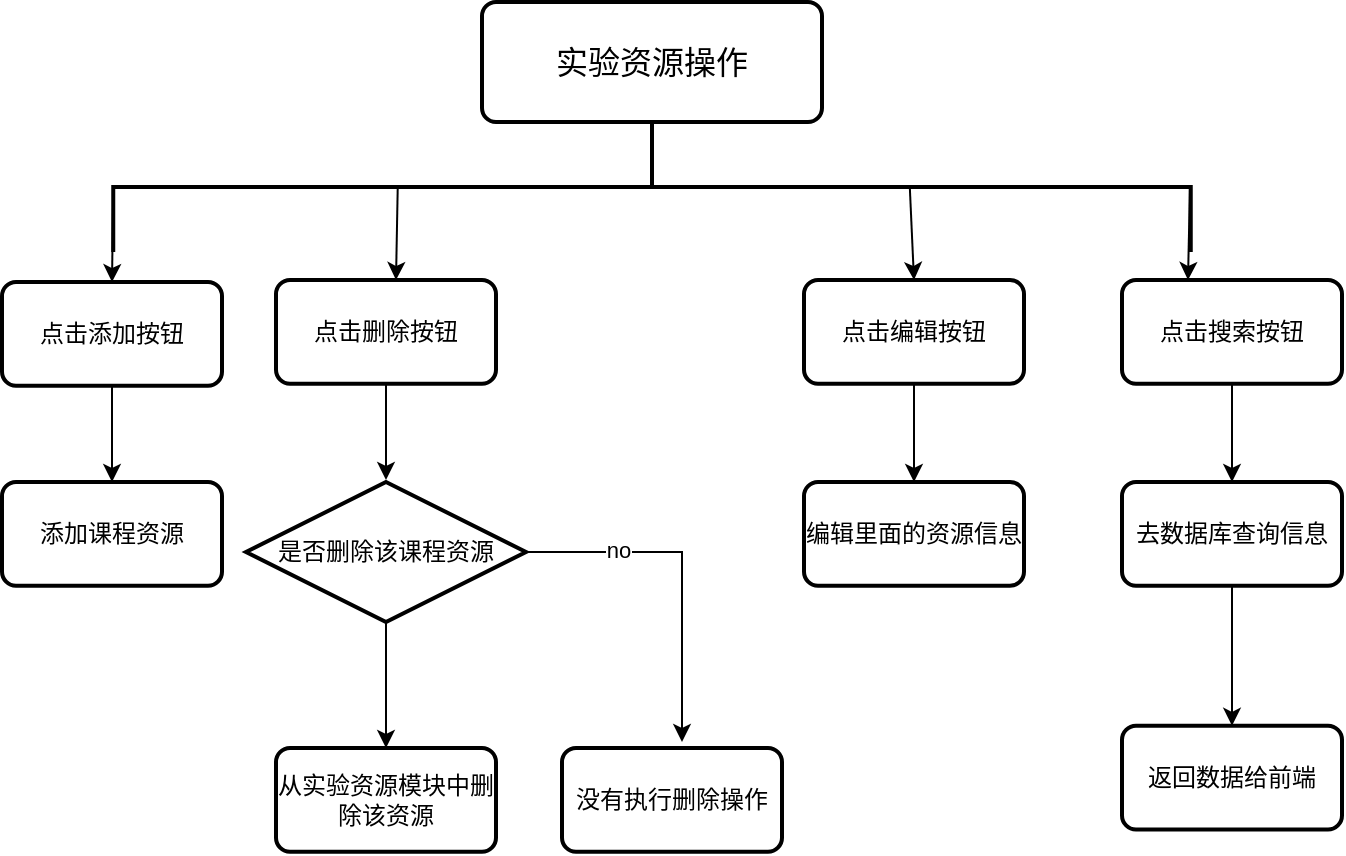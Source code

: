 <mxfile version="24.2.5" type="github">
  <diagram name="第 1 页" id="PdAB5ZB_6jmW01q6IYg7">
    <mxGraphModel dx="1434" dy="772" grid="1" gridSize="10" guides="1" tooltips="1" connect="1" arrows="1" fold="1" page="1" pageScale="1" pageWidth="827" pageHeight="1169" math="0" shadow="0">
      <root>
        <mxCell id="0" />
        <mxCell id="1" parent="0" />
        <mxCell id="As-TOEln8H3yBprOKTnp-22" value="&lt;p style=&quot;margin-left:0.0pt;mso-para-margin-left:0.0gd;text-indent:0.0pt;&lt;br/&gt;mso-char-indent-count:0.0;text-align:justify;text-justify:inter-ideograph;&lt;br/&gt;mso-list:l0 level1 lfo1;&quot; align=&quot;justify&quot; class=&quot;MsoNormal&quot;&gt;&lt;span style=&quot;mso-spacerun:&#39;yes&#39;;font-family:宋体;mso-ascii-font-family:&#39;Times New Roman&#39;;&lt;br/&gt;mso-hansi-font-family:&#39;Times New Roman&#39;;mso-bidi-font-family:&#39;Times New Roman&#39;;font-size:12.0pt;&lt;br/&gt;mso-font-kerning:1.0pt;&quot;&gt;实验资源操作&lt;/span&gt;&lt;span style=&quot;mso-spacerun:&#39;yes&#39;;font-family:宋体;mso-ascii-font-family:&#39;Times New Roman&#39;;&lt;br/&gt;mso-hansi-font-family:&#39;Times New Roman&#39;;mso-bidi-font-family:&#39;Times New Roman&#39;;font-size:12.0pt;&lt;br/&gt;mso-font-kerning:1.0pt;&quot;&gt;&lt;/span&gt;&lt;/p&gt;" style="rounded=1;whiteSpace=wrap;html=1;absoluteArcSize=1;arcSize=14;strokeWidth=2;" vertex="1" parent="1">
          <mxGeometry x="280" y="160" width="170" height="60" as="geometry" />
        </mxCell>
        <mxCell id="As-TOEln8H3yBprOKTnp-23" value="" style="strokeWidth=2;html=1;shape=mxgraph.flowchart.annotation_2;align=left;labelPosition=right;pointerEvents=1;rotation=90;" vertex="1" parent="1">
          <mxGeometry x="332.5" y="-16.87" width="65" height="538.75" as="geometry" />
        </mxCell>
        <mxCell id="As-TOEln8H3yBprOKTnp-27" value="" style="edgeStyle=orthogonalEdgeStyle;rounded=0;orthogonalLoop=1;jettySize=auto;html=1;" edge="1" parent="1" source="As-TOEln8H3yBprOKTnp-24" target="As-TOEln8H3yBprOKTnp-26">
          <mxGeometry relative="1" as="geometry" />
        </mxCell>
        <mxCell id="As-TOEln8H3yBprOKTnp-24" value="点击添加按钮" style="rounded=1;whiteSpace=wrap;html=1;absoluteArcSize=1;arcSize=14;strokeWidth=2;" vertex="1" parent="1">
          <mxGeometry x="40" y="300" width="110" height="51.88" as="geometry" />
        </mxCell>
        <mxCell id="As-TOEln8H3yBprOKTnp-26" value="添加课程资源" style="rounded=1;whiteSpace=wrap;html=1;absoluteArcSize=1;arcSize=14;strokeWidth=2;" vertex="1" parent="1">
          <mxGeometry x="40" y="400" width="110" height="51.88" as="geometry" />
        </mxCell>
        <mxCell id="As-TOEln8H3yBprOKTnp-28" value="" style="endArrow=classic;html=1;rounded=0;exitX=0.5;exitY=1;exitDx=0;exitDy=0;exitPerimeter=0;entryX=0.5;entryY=0;entryDx=0;entryDy=0;" edge="1" parent="1" source="As-TOEln8H3yBprOKTnp-23" target="As-TOEln8H3yBprOKTnp-24">
          <mxGeometry width="50" height="50" relative="1" as="geometry">
            <mxPoint x="390" y="230" as="sourcePoint" />
            <mxPoint x="440" y="180" as="targetPoint" />
          </mxGeometry>
        </mxCell>
        <mxCell id="As-TOEln8H3yBprOKTnp-29" value="" style="edgeStyle=orthogonalEdgeStyle;rounded=0;orthogonalLoop=1;jettySize=auto;html=1;" edge="1" parent="1" source="As-TOEln8H3yBprOKTnp-30">
          <mxGeometry relative="1" as="geometry">
            <mxPoint x="232" y="399" as="targetPoint" />
          </mxGeometry>
        </mxCell>
        <mxCell id="As-TOEln8H3yBprOKTnp-30" value="点击删除按钮" style="rounded=1;whiteSpace=wrap;html=1;absoluteArcSize=1;arcSize=14;strokeWidth=2;" vertex="1" parent="1">
          <mxGeometry x="177" y="299" width="110" height="51.88" as="geometry" />
        </mxCell>
        <mxCell id="As-TOEln8H3yBprOKTnp-32" value="" style="endArrow=classic;html=1;rounded=0;exitX=0.508;exitY=0.736;exitDx=0;exitDy=0;exitPerimeter=0;entryX=0.5;entryY=0;entryDx=0;entryDy=0;" edge="1" parent="1" source="As-TOEln8H3yBprOKTnp-23">
          <mxGeometry width="50" height="50" relative="1" as="geometry">
            <mxPoint x="229" y="252" as="sourcePoint" />
            <mxPoint x="237" y="299" as="targetPoint" />
          </mxGeometry>
        </mxCell>
        <mxCell id="As-TOEln8H3yBprOKTnp-38" value="" style="edgeStyle=orthogonalEdgeStyle;rounded=0;orthogonalLoop=1;jettySize=auto;html=1;" edge="1" parent="1" source="As-TOEln8H3yBprOKTnp-33" target="As-TOEln8H3yBprOKTnp-37">
          <mxGeometry relative="1" as="geometry" />
        </mxCell>
        <mxCell id="As-TOEln8H3yBprOKTnp-33" value="是否删除该课程资源" style="strokeWidth=2;html=1;shape=mxgraph.flowchart.decision;whiteSpace=wrap;" vertex="1" parent="1">
          <mxGeometry x="162" y="400" width="140" height="70" as="geometry" />
        </mxCell>
        <mxCell id="As-TOEln8H3yBprOKTnp-34" value="" style="endArrow=classic;html=1;rounded=0;exitX=1;exitY=0.5;exitDx=0;exitDy=0;exitPerimeter=0;" edge="1" parent="1" source="As-TOEln8H3yBprOKTnp-33">
          <mxGeometry width="50" height="50" relative="1" as="geometry">
            <mxPoint x="390" y="230" as="sourcePoint" />
            <mxPoint x="380" y="530" as="targetPoint" />
            <Array as="points">
              <mxPoint x="380" y="435" />
            </Array>
          </mxGeometry>
        </mxCell>
        <mxCell id="As-TOEln8H3yBprOKTnp-35" value="no" style="edgeLabel;html=1;align=center;verticalAlign=middle;resizable=0;points=[];" vertex="1" connectable="0" parent="As-TOEln8H3yBprOKTnp-34">
          <mxGeometry x="-0.475" y="1" relative="1" as="geometry">
            <mxPoint as="offset" />
          </mxGeometry>
        </mxCell>
        <mxCell id="As-TOEln8H3yBprOKTnp-37" value="从实验资源模块中删除该资源" style="rounded=1;whiteSpace=wrap;html=1;absoluteArcSize=1;arcSize=14;strokeWidth=2;" vertex="1" parent="1">
          <mxGeometry x="177" y="533" width="110" height="51.88" as="geometry" />
        </mxCell>
        <mxCell id="As-TOEln8H3yBprOKTnp-39" value="没有执行删除操作" style="rounded=1;whiteSpace=wrap;html=1;absoluteArcSize=1;arcSize=14;strokeWidth=2;" vertex="1" parent="1">
          <mxGeometry x="320" y="533" width="110" height="51.88" as="geometry" />
        </mxCell>
        <mxCell id="As-TOEln8H3yBprOKTnp-43" value="" style="edgeStyle=orthogonalEdgeStyle;rounded=0;orthogonalLoop=1;jettySize=auto;html=1;" edge="1" parent="1" source="As-TOEln8H3yBprOKTnp-40" target="As-TOEln8H3yBprOKTnp-42">
          <mxGeometry relative="1" as="geometry" />
        </mxCell>
        <mxCell id="As-TOEln8H3yBprOKTnp-40" value="点击编辑按钮" style="rounded=1;whiteSpace=wrap;html=1;absoluteArcSize=1;arcSize=14;strokeWidth=2;" vertex="1" parent="1">
          <mxGeometry x="441" y="299" width="110" height="51.88" as="geometry" />
        </mxCell>
        <mxCell id="As-TOEln8H3yBprOKTnp-41" value="" style="endArrow=classic;html=1;rounded=0;entryX=0.5;entryY=0;entryDx=0;entryDy=0;exitX=0.508;exitY=0.244;exitDx=0;exitDy=0;exitPerimeter=0;" edge="1" parent="1" target="As-TOEln8H3yBprOKTnp-40">
          <mxGeometry width="50" height="50" relative="1" as="geometry">
            <mxPoint x="493.92" y="253.025" as="sourcePoint" />
            <mxPoint x="238" y="309" as="targetPoint" />
          </mxGeometry>
        </mxCell>
        <mxCell id="As-TOEln8H3yBprOKTnp-42" value="编辑里面的资源信息" style="rounded=1;whiteSpace=wrap;html=1;absoluteArcSize=1;arcSize=14;strokeWidth=2;" vertex="1" parent="1">
          <mxGeometry x="441" y="400" width="110" height="51.88" as="geometry" />
        </mxCell>
        <mxCell id="As-TOEln8H3yBprOKTnp-47" value="" style="edgeStyle=orthogonalEdgeStyle;rounded=0;orthogonalLoop=1;jettySize=auto;html=1;" edge="1" parent="1" source="As-TOEln8H3yBprOKTnp-44" target="As-TOEln8H3yBprOKTnp-46">
          <mxGeometry relative="1" as="geometry" />
        </mxCell>
        <mxCell id="As-TOEln8H3yBprOKTnp-44" value="点击搜索按钮" style="rounded=1;whiteSpace=wrap;html=1;absoluteArcSize=1;arcSize=14;strokeWidth=2;" vertex="1" parent="1">
          <mxGeometry x="600" y="299" width="110" height="51.88" as="geometry" />
        </mxCell>
        <mxCell id="As-TOEln8H3yBprOKTnp-45" value="" style="endArrow=classic;html=1;rounded=0;exitX=0.5;exitY=1;exitDx=0;exitDy=0;exitPerimeter=0;entryX=0.5;entryY=0;entryDx=0;entryDy=0;" edge="1" parent="1">
          <mxGeometry width="50" height="50" relative="1" as="geometry">
            <mxPoint x="634" y="252" as="sourcePoint" />
            <mxPoint x="633" y="299" as="targetPoint" />
          </mxGeometry>
        </mxCell>
        <mxCell id="As-TOEln8H3yBprOKTnp-49" value="" style="edgeStyle=orthogonalEdgeStyle;rounded=0;orthogonalLoop=1;jettySize=auto;html=1;" edge="1" parent="1" source="As-TOEln8H3yBprOKTnp-46" target="As-TOEln8H3yBprOKTnp-48">
          <mxGeometry relative="1" as="geometry" />
        </mxCell>
        <mxCell id="As-TOEln8H3yBprOKTnp-46" value="去数据库查询信息" style="rounded=1;whiteSpace=wrap;html=1;absoluteArcSize=1;arcSize=14;strokeWidth=2;" vertex="1" parent="1">
          <mxGeometry x="600" y="400" width="110" height="51.88" as="geometry" />
        </mxCell>
        <mxCell id="As-TOEln8H3yBprOKTnp-48" value="返回数据给前端" style="rounded=1;whiteSpace=wrap;html=1;absoluteArcSize=1;arcSize=14;strokeWidth=2;" vertex="1" parent="1">
          <mxGeometry x="600" y="521.88" width="110" height="51.88" as="geometry" />
        </mxCell>
      </root>
    </mxGraphModel>
  </diagram>
</mxfile>
